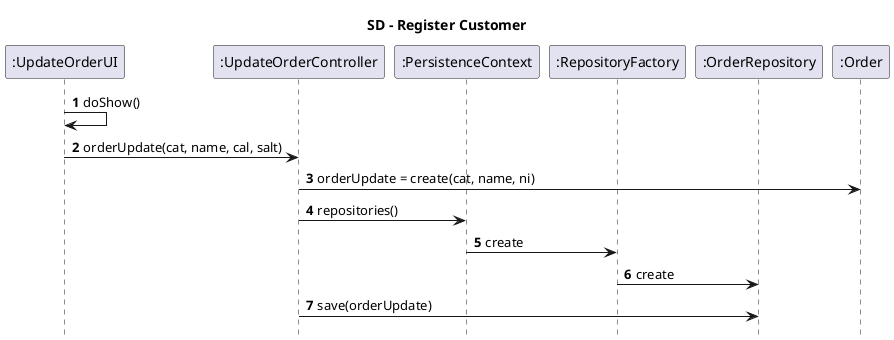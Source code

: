 @startuml
autonumber
hide footbox

title SD - Register Customer

		participant ":UpdateOrderUI" as ui
		participant ":UpdateOrderController" as ctrl
		participant ":PersistenceContext" as pc
		participant ":RepositoryFactory" as rf
		participant ":OrderRepository" as repoPC
        participant ":Order" as prod
		ui->ui:doShow()
        		ui->ctrl:orderUpdate(cat, name, cal, salt)


        		ctrl->prod:orderUpdate = create(cat, name, ni)

        		ctrl->pc:repositories()
        		pc->rf:create
        		rf->repoPC:create
        		ctrl->repoPC:save(orderUpdate)




@enduml